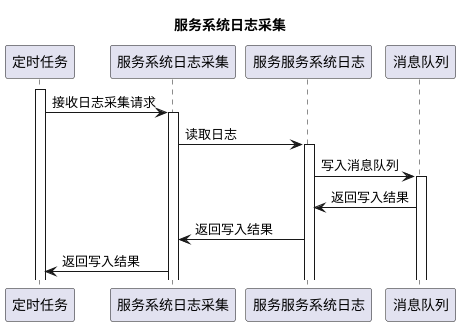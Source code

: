 @startuml
title 	服务系统日志采集


participant "定时任务" as A
participant "服务系统日志采集" as B
participant "服务服务系统日志" as C
participant "消息队列" as D


activate A


A   -> B:接收日志采集请求
activate B

B   -> C:读取日志
activate C

C -> D:写入消息队列
activate D

D -> C:返回写入结果
C -> B:返回写入结果
B -> A:返回写入结果

@enduml